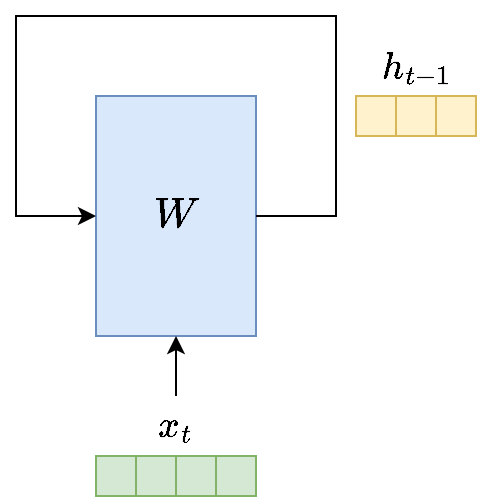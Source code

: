 <mxfile version="22.0.0" type="device">
  <diagram name="Página-1" id="SeC3mTEj9_R6ZtJixjoc">
    <mxGraphModel dx="768" dy="619" grid="1" gridSize="10" guides="1" tooltips="1" connect="1" arrows="1" fold="1" page="1" pageScale="1" pageWidth="827" pageHeight="1169" math="1" shadow="0">
      <root>
        <mxCell id="0" />
        <mxCell id="1" parent="0" />
        <mxCell id="JDCrlwHcRZJIzZH25RI2-8" value="&lt;font style=&quot;font-size: 18px;&quot;&gt;$$W$$&lt;/font&gt;" style="rounded=0;whiteSpace=wrap;html=1;fillColor=#dae8fc;strokeColor=#6c8ebf;" vertex="1" parent="1">
          <mxGeometry x="440" y="240" width="80" height="120" as="geometry" />
        </mxCell>
        <mxCell id="JDCrlwHcRZJIzZH25RI2-9" value="" style="group" vertex="1" connectable="0" parent="1">
          <mxGeometry x="570" y="240" width="60" height="20" as="geometry" />
        </mxCell>
        <mxCell id="JDCrlwHcRZJIzZH25RI2-5" value="" style="rounded=0;whiteSpace=wrap;html=1;fillColor=#fff2cc;strokeColor=#d6b656;" vertex="1" parent="JDCrlwHcRZJIzZH25RI2-9">
          <mxGeometry width="20" height="20" as="geometry" />
        </mxCell>
        <mxCell id="JDCrlwHcRZJIzZH25RI2-6" value="" style="rounded=0;whiteSpace=wrap;html=1;fillColor=#fff2cc;strokeColor=#d6b656;" vertex="1" parent="JDCrlwHcRZJIzZH25RI2-9">
          <mxGeometry x="20" width="20" height="20" as="geometry" />
        </mxCell>
        <mxCell id="JDCrlwHcRZJIzZH25RI2-7" value="" style="rounded=0;whiteSpace=wrap;html=1;fillColor=#fff2cc;strokeColor=#d6b656;" vertex="1" parent="JDCrlwHcRZJIzZH25RI2-9">
          <mxGeometry x="40" width="20" height="20" as="geometry" />
        </mxCell>
        <mxCell id="JDCrlwHcRZJIzZH25RI2-10" value="" style="group" vertex="1" connectable="0" parent="1">
          <mxGeometry x="440" y="420" width="80" height="20" as="geometry" />
        </mxCell>
        <mxCell id="JDCrlwHcRZJIzZH25RI2-1" value="" style="rounded=0;whiteSpace=wrap;html=1;fillColor=#d5e8d4;strokeColor=#82b366;" vertex="1" parent="JDCrlwHcRZJIzZH25RI2-10">
          <mxGeometry width="20" height="20" as="geometry" />
        </mxCell>
        <mxCell id="JDCrlwHcRZJIzZH25RI2-2" value="" style="rounded=0;whiteSpace=wrap;html=1;fillColor=#d5e8d4;strokeColor=#82b366;" vertex="1" parent="JDCrlwHcRZJIzZH25RI2-10">
          <mxGeometry x="20" width="20" height="20" as="geometry" />
        </mxCell>
        <mxCell id="JDCrlwHcRZJIzZH25RI2-3" value="" style="rounded=0;whiteSpace=wrap;html=1;fillColor=#d5e8d4;strokeColor=#82b366;" vertex="1" parent="JDCrlwHcRZJIzZH25RI2-10">
          <mxGeometry x="40" width="20" height="20" as="geometry" />
        </mxCell>
        <mxCell id="JDCrlwHcRZJIzZH25RI2-4" value="" style="rounded=0;whiteSpace=wrap;html=1;fillColor=#d5e8d4;strokeColor=#82b366;" vertex="1" parent="JDCrlwHcRZJIzZH25RI2-10">
          <mxGeometry x="60" width="20" height="20" as="geometry" />
        </mxCell>
        <mxCell id="JDCrlwHcRZJIzZH25RI2-12" style="edgeStyle=orthogonalEdgeStyle;rounded=0;orthogonalLoop=1;jettySize=auto;html=1;exitX=0.5;exitY=0;exitDx=0;exitDy=0;entryX=0.5;entryY=1;entryDx=0;entryDy=0;" edge="1" parent="1" source="JDCrlwHcRZJIzZH25RI2-11" target="JDCrlwHcRZJIzZH25RI2-8">
          <mxGeometry relative="1" as="geometry" />
        </mxCell>
        <mxCell id="JDCrlwHcRZJIzZH25RI2-11" value="&lt;font style=&quot;font-size: 16px;&quot;&gt;$$x_t$$&lt;/font&gt;" style="text;html=1;strokeColor=none;fillColor=none;align=center;verticalAlign=middle;whiteSpace=wrap;rounded=0;" vertex="1" parent="1">
          <mxGeometry x="450" y="390" width="60" height="30" as="geometry" />
        </mxCell>
        <mxCell id="JDCrlwHcRZJIzZH25RI2-15" value="" style="endArrow=classic;html=1;rounded=0;exitX=1;exitY=0.5;exitDx=0;exitDy=0;entryX=0;entryY=0.5;entryDx=0;entryDy=0;" edge="1" parent="1" source="JDCrlwHcRZJIzZH25RI2-8" target="JDCrlwHcRZJIzZH25RI2-8">
          <mxGeometry width="50" height="50" relative="1" as="geometry">
            <mxPoint x="690" y="300" as="sourcePoint" />
            <mxPoint x="400" y="300" as="targetPoint" />
            <Array as="points">
              <mxPoint x="560" y="300" />
              <mxPoint x="560" y="200" />
              <mxPoint x="400" y="200" />
              <mxPoint x="400" y="300" />
            </Array>
          </mxGeometry>
        </mxCell>
        <mxCell id="JDCrlwHcRZJIzZH25RI2-16" value="&lt;font style=&quot;font-size: 16px;&quot;&gt;$$h_{t-1}$$&lt;/font&gt;" style="text;html=1;strokeColor=none;fillColor=none;align=center;verticalAlign=middle;whiteSpace=wrap;rounded=0;" vertex="1" parent="1">
          <mxGeometry x="570" y="210" width="60" height="30" as="geometry" />
        </mxCell>
      </root>
    </mxGraphModel>
  </diagram>
</mxfile>
